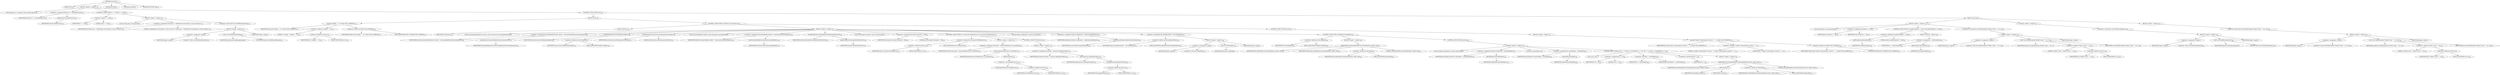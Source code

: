 digraph "execute" {  
"243" [label = <(METHOD,execute)<SUB>230</SUB>> ]
"8" [label = <(PARAM,this)<SUB>230</SUB>> ]
"244" [label = <(BLOCK,&lt;empty&gt;,&lt;empty&gt;)<SUB>231</SUB>> ]
"245" [label = <(LOCAL,Resource r: org.apache.tools.ant.types.Resource)> ]
"246" [label = <(&lt;operator&gt;.assignment,Resource r = this.getResource())<SUB>233</SUB>> ]
"247" [label = <(IDENTIFIER,r,Resource r = this.getResource())<SUB>233</SUB>> ]
"248" [label = <(getResource,this.getResource())<SUB>233</SUB>> ]
"7" [label = <(IDENTIFIER,this,this.getResource())<SUB>233</SUB>> ]
"249" [label = <(CONTROL_STRUCTURE,if (r == null),if (r == null))<SUB>235</SUB>> ]
"250" [label = <(&lt;operator&gt;.equals,r == null)<SUB>235</SUB>> ]
"251" [label = <(IDENTIFIER,r,r == null)<SUB>235</SUB>> ]
"252" [label = <(LITERAL,null,r == null)<SUB>235</SUB>> ]
"253" [label = <(BLOCK,&lt;empty&gt;,&lt;empty&gt;)<SUB>235</SUB>> ]
"254" [label = <(LOCAL,String msg: java.lang.String)> ]
"255" [label = <(&lt;operator&gt;.assignment,String msg = &quot;XmlProperty task requires a source resource&quot;)<SUB>236</SUB>> ]
"256" [label = <(IDENTIFIER,msg,String msg = &quot;XmlProperty task requires a source resource&quot;)<SUB>236</SUB>> ]
"257" [label = <(LITERAL,&quot;XmlProperty task requires a source resource&quot;,String msg = &quot;XmlProperty task requires a source resource&quot;)<SUB>236</SUB>> ]
"258" [label = <(&lt;operator&gt;.throw,throw new BuildException(msg);)<SUB>237</SUB>> ]
"259" [label = <(BLOCK,&lt;empty&gt;,&lt;empty&gt;)<SUB>237</SUB>> ]
"260" [label = <(&lt;operator&gt;.assignment,&lt;empty&gt;)> ]
"261" [label = <(IDENTIFIER,$obj2,&lt;empty&gt;)> ]
"262" [label = <(&lt;operator&gt;.alloc,new BuildException(msg))<SUB>237</SUB>> ]
"263" [label = <(&lt;init&gt;,new BuildException(msg))<SUB>237</SUB>> ]
"264" [label = <(IDENTIFIER,$obj2,new BuildException(msg))> ]
"265" [label = <(IDENTIFIER,msg,new BuildException(msg))<SUB>237</SUB>> ]
"266" [label = <(IDENTIFIER,$obj2,&lt;empty&gt;)> ]
"267" [label = <(CONTROL_STRUCTURE,try,try)<SUB>240</SUB>> ]
"268" [label = <(BLOCK,try,try)<SUB>240</SUB>> ]
"269" [label = <(log,log(&quot;Loading &quot; + src, Project.MSG_VERBOSE))<SUB>241</SUB>> ]
"9" [label = <(IDENTIFIER,this,log(&quot;Loading &quot; + src, Project.MSG_VERBOSE))<SUB>241</SUB>> ]
"270" [label = <(&lt;operator&gt;.addition,&quot;Loading &quot; + src)<SUB>241</SUB>> ]
"271" [label = <(LITERAL,&quot;Loading &quot;,&quot;Loading &quot; + src)<SUB>241</SUB>> ]
"272" [label = <(&lt;operator&gt;.fieldAccess,this.src)<SUB>241</SUB>> ]
"273" [label = <(IDENTIFIER,this,&quot;Loading &quot; + src)<SUB>241</SUB>> ]
"274" [label = <(FIELD_IDENTIFIER,src,src)<SUB>241</SUB>> ]
"275" [label = <(&lt;operator&gt;.fieldAccess,Project.MSG_VERBOSE)<SUB>241</SUB>> ]
"276" [label = <(IDENTIFIER,Project,log(&quot;Loading &quot; + src, Project.MSG_VERBOSE))<SUB>241</SUB>> ]
"277" [label = <(FIELD_IDENTIFIER,MSG_VERBOSE,MSG_VERBOSE)<SUB>241</SUB>> ]
"278" [label = <(CONTROL_STRUCTURE,if (r.isExists()),if (r.isExists()))<SUB>243</SUB>> ]
"279" [label = <(isExists,isExists())<SUB>243</SUB>> ]
"280" [label = <(IDENTIFIER,r,isExists())<SUB>243</SUB>> ]
"281" [label = <(BLOCK,&lt;empty&gt;,&lt;empty&gt;)<SUB>243</SUB>> ]
"282" [label = <(LOCAL,DocumentBuilderFactory factory: javax.xml.parsers.DocumentBuilderFactory)> ]
"283" [label = <(&lt;operator&gt;.assignment,DocumentBuilderFactory factory = DocumentBuilderFactory.newInstance())<SUB>245</SUB>> ]
"284" [label = <(IDENTIFIER,factory,DocumentBuilderFactory factory = DocumentBuilderFactory.newInstance())<SUB>245</SUB>> ]
"285" [label = <(newInstance,DocumentBuilderFactory.newInstance())<SUB>245</SUB>> ]
"286" [label = <(IDENTIFIER,DocumentBuilderFactory,DocumentBuilderFactory.newInstance())<SUB>245</SUB>> ]
"287" [label = <(setValidating,factory.setValidating(validate))<SUB>246</SUB>> ]
"288" [label = <(IDENTIFIER,factory,factory.setValidating(validate))<SUB>246</SUB>> ]
"289" [label = <(&lt;operator&gt;.fieldAccess,this.validate)<SUB>246</SUB>> ]
"290" [label = <(IDENTIFIER,this,factory.setValidating(validate))<SUB>246</SUB>> ]
"291" [label = <(FIELD_IDENTIFIER,validate,validate)<SUB>246</SUB>> ]
"292" [label = <(setNamespaceAware,factory.setNamespaceAware(false))<SUB>247</SUB>> ]
"293" [label = <(IDENTIFIER,factory,factory.setNamespaceAware(false))<SUB>247</SUB>> ]
"294" [label = <(LITERAL,false,factory.setNamespaceAware(false))<SUB>247</SUB>> ]
"295" [label = <(LOCAL,DocumentBuilder builder: javax.xml.parsers.DocumentBuilder)> ]
"296" [label = <(&lt;operator&gt;.assignment,DocumentBuilder builder = factory.newDocumentBuilder())<SUB>248</SUB>> ]
"297" [label = <(IDENTIFIER,builder,DocumentBuilder builder = factory.newDocumentBuilder())<SUB>248</SUB>> ]
"298" [label = <(newDocumentBuilder,factory.newDocumentBuilder())<SUB>248</SUB>> ]
"299" [label = <(IDENTIFIER,factory,factory.newDocumentBuilder())<SUB>248</SUB>> ]
"300" [label = <(setEntityResolver,setEntityResolver(getEntityResolver()))<SUB>249</SUB>> ]
"301" [label = <(IDENTIFIER,builder,setEntityResolver(getEntityResolver()))<SUB>249</SUB>> ]
"302" [label = <(getEntityResolver,this.getEntityResolver())<SUB>249</SUB>> ]
"10" [label = <(IDENTIFIER,this,this.getEntityResolver())<SUB>249</SUB>> ]
"303" [label = <(LOCAL,Document document: org.w3c.dom.Document)> ]
"304" [label = <(&lt;operator&gt;.assignment,Document document = null)<SUB>250</SUB>> ]
"305" [label = <(IDENTIFIER,document,Document document = null)<SUB>250</SUB>> ]
"306" [label = <(LITERAL,null,Document document = null)<SUB>250</SUB>> ]
"307" [label = <(CONTROL_STRUCTURE,if (src instanceof FileResource),if (src instanceof FileResource))<SUB>251</SUB>> ]
"308" [label = <(&lt;operator&gt;.instanceOf,src instanceof FileResource)<SUB>251</SUB>> ]
"309" [label = <(&lt;operator&gt;.fieldAccess,this.src)<SUB>251</SUB>> ]
"310" [label = <(IDENTIFIER,this,src instanceof FileResource)<SUB>251</SUB>> ]
"311" [label = <(FIELD_IDENTIFIER,src,src)<SUB>251</SUB>> ]
"312" [label = <(TYPE_REF,FileResource,FileResource)<SUB>251</SUB>> ]
"313" [label = <(BLOCK,&lt;empty&gt;,&lt;empty&gt;)<SUB>251</SUB>> ]
"314" [label = <(&lt;operator&gt;.assignment,document = parse(((FileResource) src).getFile()))<SUB>252</SUB>> ]
"315" [label = <(IDENTIFIER,document,document = parse(((FileResource) src).getFile()))<SUB>252</SUB>> ]
"316" [label = <(parse,parse(((FileResource) src).getFile()))<SUB>252</SUB>> ]
"317" [label = <(IDENTIFIER,builder,parse(((FileResource) src).getFile()))<SUB>252</SUB>> ]
"318" [label = <(getFile,getFile())<SUB>252</SUB>> ]
"319" [label = <(&lt;operator&gt;.cast,(FileResource) src)<SUB>252</SUB>> ]
"320" [label = <(TYPE_REF,FileResource,FileResource)<SUB>252</SUB>> ]
"321" [label = <(&lt;operator&gt;.fieldAccess,this.src)<SUB>252</SUB>> ]
"322" [label = <(IDENTIFIER,this,(FileResource) src)<SUB>252</SUB>> ]
"323" [label = <(FIELD_IDENTIFIER,src,src)<SUB>252</SUB>> ]
"324" [label = <(CONTROL_STRUCTURE,else,else)<SUB>253</SUB>> ]
"325" [label = <(BLOCK,&lt;empty&gt;,&lt;empty&gt;)<SUB>253</SUB>> ]
"326" [label = <(&lt;operator&gt;.assignment,document = parse(src.getInputStream()))<SUB>254</SUB>> ]
"327" [label = <(IDENTIFIER,document,document = parse(src.getInputStream()))<SUB>254</SUB>> ]
"328" [label = <(parse,parse(src.getInputStream()))<SUB>254</SUB>> ]
"329" [label = <(IDENTIFIER,builder,parse(src.getInputStream()))<SUB>254</SUB>> ]
"330" [label = <(getInputStream,getInputStream())<SUB>254</SUB>> ]
"331" [label = <(&lt;operator&gt;.fieldAccess,this.src)<SUB>254</SUB>> ]
"332" [label = <(IDENTIFIER,this,getInputStream())<SUB>254</SUB>> ]
"333" [label = <(FIELD_IDENTIFIER,src,src)<SUB>254</SUB>> ]
"334" [label = <(LOCAL,Element topElement: org.w3c.dom.Element)> ]
"335" [label = <(&lt;operator&gt;.assignment,Element topElement = getDocumentElement())<SUB>256</SUB>> ]
"336" [label = <(IDENTIFIER,topElement,Element topElement = getDocumentElement())<SUB>256</SUB>> ]
"337" [label = <(getDocumentElement,getDocumentElement())<SUB>256</SUB>> ]
"338" [label = <(IDENTIFIER,document,getDocumentElement())<SUB>256</SUB>> ]
"339" [label = <(&lt;operator&gt;.assignment,this.addedAttributes = new Hashtable())<SUB>262</SUB>> ]
"340" [label = <(&lt;operator&gt;.fieldAccess,this.addedAttributes)<SUB>262</SUB>> ]
"341" [label = <(IDENTIFIER,this,this.addedAttributes = new Hashtable())<SUB>262</SUB>> ]
"342" [label = <(FIELD_IDENTIFIER,addedAttributes,addedAttributes)<SUB>262</SUB>> ]
"343" [label = <(BLOCK,&lt;empty&gt;,&lt;empty&gt;)<SUB>262</SUB>> ]
"344" [label = <(&lt;operator&gt;.assignment,&lt;empty&gt;)> ]
"345" [label = <(IDENTIFIER,$obj3,&lt;empty&gt;)> ]
"346" [label = <(&lt;operator&gt;.alloc,new Hashtable())<SUB>262</SUB>> ]
"347" [label = <(&lt;init&gt;,new Hashtable())<SUB>262</SUB>> ]
"348" [label = <(IDENTIFIER,$obj3,new Hashtable())> ]
"349" [label = <(IDENTIFIER,$obj3,&lt;empty&gt;)> ]
"350" [label = <(CONTROL_STRUCTURE,if (keepRoot),if (keepRoot))<SUB>264</SUB>> ]
"351" [label = <(&lt;operator&gt;.fieldAccess,this.keepRoot)<SUB>264</SUB>> ]
"352" [label = <(IDENTIFIER,this,if (keepRoot))<SUB>264</SUB>> ]
"353" [label = <(FIELD_IDENTIFIER,keepRoot,keepRoot)<SUB>264</SUB>> ]
"354" [label = <(BLOCK,&lt;empty&gt;,&lt;empty&gt;)<SUB>264</SUB>> ]
"355" [label = <(addNodeRecursively,addNodeRecursively(topElement, prefix, null))<SUB>265</SUB>> ]
"11" [label = <(IDENTIFIER,this,addNodeRecursively(topElement, prefix, null))<SUB>265</SUB>> ]
"356" [label = <(IDENTIFIER,topElement,addNodeRecursively(topElement, prefix, null))<SUB>265</SUB>> ]
"357" [label = <(&lt;operator&gt;.fieldAccess,this.prefix)<SUB>265</SUB>> ]
"358" [label = <(IDENTIFIER,this,addNodeRecursively(topElement, prefix, null))<SUB>265</SUB>> ]
"359" [label = <(FIELD_IDENTIFIER,prefix,prefix)<SUB>265</SUB>> ]
"360" [label = <(LITERAL,null,addNodeRecursively(topElement, prefix, null))<SUB>265</SUB>> ]
"361" [label = <(CONTROL_STRUCTURE,else,else)<SUB>266</SUB>> ]
"362" [label = <(BLOCK,&lt;empty&gt;,&lt;empty&gt;)<SUB>266</SUB>> ]
"363" [label = <(LOCAL,NodeList topChildren: org.w3c.dom.NodeList)> ]
"364" [label = <(&lt;operator&gt;.assignment,NodeList topChildren = getChildNodes())<SUB>267</SUB>> ]
"365" [label = <(IDENTIFIER,topChildren,NodeList topChildren = getChildNodes())<SUB>267</SUB>> ]
"366" [label = <(getChildNodes,getChildNodes())<SUB>267</SUB>> ]
"367" [label = <(IDENTIFIER,topElement,getChildNodes())<SUB>267</SUB>> ]
"368" [label = <(LOCAL,int numChildren: int)> ]
"369" [label = <(&lt;operator&gt;.assignment,int numChildren = getLength())<SUB>268</SUB>> ]
"370" [label = <(IDENTIFIER,numChildren,int numChildren = getLength())<SUB>268</SUB>> ]
"371" [label = <(getLength,getLength())<SUB>268</SUB>> ]
"372" [label = <(IDENTIFIER,topChildren,getLength())<SUB>268</SUB>> ]
"373" [label = <(CONTROL_STRUCTURE,for (int i = 0; Some(i &lt; numChildren); i++),for (int i = 0; Some(i &lt; numChildren); i++))<SUB>269</SUB>> ]
"374" [label = <(LOCAL,int i: int)> ]
"375" [label = <(&lt;operator&gt;.assignment,int i = 0)<SUB>269</SUB>> ]
"376" [label = <(IDENTIFIER,i,int i = 0)<SUB>269</SUB>> ]
"377" [label = <(LITERAL,0,int i = 0)<SUB>269</SUB>> ]
"378" [label = <(&lt;operator&gt;.lessThan,i &lt; numChildren)<SUB>269</SUB>> ]
"379" [label = <(IDENTIFIER,i,i &lt; numChildren)<SUB>269</SUB>> ]
"380" [label = <(IDENTIFIER,numChildren,i &lt; numChildren)<SUB>269</SUB>> ]
"381" [label = <(&lt;operator&gt;.postIncrement,i++)<SUB>269</SUB>> ]
"382" [label = <(IDENTIFIER,i,i++)<SUB>269</SUB>> ]
"383" [label = <(BLOCK,&lt;empty&gt;,&lt;empty&gt;)<SUB>269</SUB>> ]
"384" [label = <(addNodeRecursively,addNodeRecursively(topChildren.item(i), prefix, null))<SUB>270</SUB>> ]
"12" [label = <(IDENTIFIER,this,addNodeRecursively(topChildren.item(i), prefix, null))<SUB>270</SUB>> ]
"385" [label = <(item,item(i))<SUB>270</SUB>> ]
"386" [label = <(IDENTIFIER,topChildren,item(i))<SUB>270</SUB>> ]
"387" [label = <(IDENTIFIER,i,item(i))<SUB>270</SUB>> ]
"388" [label = <(&lt;operator&gt;.fieldAccess,this.prefix)<SUB>270</SUB>> ]
"389" [label = <(IDENTIFIER,this,addNodeRecursively(topChildren.item(i), prefix, null))<SUB>270</SUB>> ]
"390" [label = <(FIELD_IDENTIFIER,prefix,prefix)<SUB>270</SUB>> ]
"391" [label = <(LITERAL,null,addNodeRecursively(topChildren.item(i), prefix, null))<SUB>270</SUB>> ]
"392" [label = <(CONTROL_STRUCTURE,else,else)<SUB>274</SUB>> ]
"393" [label = <(BLOCK,&lt;empty&gt;,&lt;empty&gt;)<SUB>274</SUB>> ]
"394" [label = <(log,log(&quot;Unable to find property resource: &quot; + r, Project.MSG_VERBOSE))<SUB>275</SUB>> ]
"13" [label = <(IDENTIFIER,this,log(&quot;Unable to find property resource: &quot; + r, Project.MSG_VERBOSE))<SUB>275</SUB>> ]
"395" [label = <(&lt;operator&gt;.addition,&quot;Unable to find property resource: &quot; + r)<SUB>275</SUB>> ]
"396" [label = <(LITERAL,&quot;Unable to find property resource: &quot;,&quot;Unable to find property resource: &quot; + r)<SUB>275</SUB>> ]
"397" [label = <(IDENTIFIER,r,&quot;Unable to find property resource: &quot; + r)<SUB>275</SUB>> ]
"398" [label = <(&lt;operator&gt;.fieldAccess,Project.MSG_VERBOSE)<SUB>276</SUB>> ]
"399" [label = <(IDENTIFIER,Project,log(&quot;Unable to find property resource: &quot; + r, Project.MSG_VERBOSE))<SUB>276</SUB>> ]
"400" [label = <(FIELD_IDENTIFIER,MSG_VERBOSE,MSG_VERBOSE)<SUB>276</SUB>> ]
"401" [label = <(BLOCK,catch,catch)> ]
"402" [label = <(BLOCK,&lt;empty&gt;,&lt;empty&gt;)<SUB>279</SUB>> ]
"403" [label = <(LOCAL,Exception x: java.lang.Exception)> ]
"404" [label = <(&lt;operator&gt;.assignment,Exception x = sxe)<SUB>281</SUB>> ]
"405" [label = <(IDENTIFIER,x,Exception x = sxe)<SUB>281</SUB>> ]
"406" [label = <(IDENTIFIER,sxe,Exception x = sxe)<SUB>281</SUB>> ]
"407" [label = <(CONTROL_STRUCTURE,if (sxe.getException() != null),if (sxe.getException() != null))<SUB>282</SUB>> ]
"408" [label = <(&lt;operator&gt;.notEquals,sxe.getException() != null)<SUB>282</SUB>> ]
"409" [label = <(getException,getException())<SUB>282</SUB>> ]
"410" [label = <(IDENTIFIER,sxe,getException())<SUB>282</SUB>> ]
"411" [label = <(LITERAL,null,sxe.getException() != null)<SUB>282</SUB>> ]
"412" [label = <(BLOCK,&lt;empty&gt;,&lt;empty&gt;)<SUB>282</SUB>> ]
"413" [label = <(&lt;operator&gt;.assignment,x = getException())<SUB>283</SUB>> ]
"414" [label = <(IDENTIFIER,x,x = getException())<SUB>283</SUB>> ]
"415" [label = <(getException,getException())<SUB>283</SUB>> ]
"416" [label = <(IDENTIFIER,sxe,getException())<SUB>283</SUB>> ]
"417" [label = <(&lt;operator&gt;.throw,throw new BuildException(&quot;Failed to load &quot; + src, x);)<SUB>285</SUB>> ]
"418" [label = <(BLOCK,&lt;empty&gt;,&lt;empty&gt;)<SUB>285</SUB>> ]
"419" [label = <(&lt;operator&gt;.assignment,&lt;empty&gt;)> ]
"420" [label = <(IDENTIFIER,$obj4,&lt;empty&gt;)> ]
"421" [label = <(&lt;operator&gt;.alloc,new BuildException(&quot;Failed to load &quot; + src, x))<SUB>285</SUB>> ]
"422" [label = <(&lt;init&gt;,new BuildException(&quot;Failed to load &quot; + src, x))<SUB>285</SUB>> ]
"423" [label = <(IDENTIFIER,$obj4,new BuildException(&quot;Failed to load &quot; + src, x))> ]
"424" [label = <(&lt;operator&gt;.addition,&quot;Failed to load &quot; + src)<SUB>285</SUB>> ]
"425" [label = <(LITERAL,&quot;Failed to load &quot;,&quot;Failed to load &quot; + src)<SUB>285</SUB>> ]
"426" [label = <(&lt;operator&gt;.fieldAccess,this.src)<SUB>285</SUB>> ]
"427" [label = <(IDENTIFIER,this,&quot;Failed to load &quot; + src)<SUB>285</SUB>> ]
"428" [label = <(FIELD_IDENTIFIER,src,src)<SUB>285</SUB>> ]
"429" [label = <(IDENTIFIER,x,new BuildException(&quot;Failed to load &quot; + src, x))<SUB>285</SUB>> ]
"430" [label = <(IDENTIFIER,$obj4,&lt;empty&gt;)> ]
"431" [label = <(BLOCK,&lt;empty&gt;,&lt;empty&gt;)<SUB>287</SUB>> ]
"432" [label = <(&lt;operator&gt;.throw,throw new BuildException(pce);)<SUB>289</SUB>> ]
"433" [label = <(BLOCK,&lt;empty&gt;,&lt;empty&gt;)<SUB>289</SUB>> ]
"434" [label = <(&lt;operator&gt;.assignment,&lt;empty&gt;)> ]
"435" [label = <(IDENTIFIER,$obj5,&lt;empty&gt;)> ]
"436" [label = <(&lt;operator&gt;.alloc,new BuildException(pce))<SUB>289</SUB>> ]
"437" [label = <(&lt;init&gt;,new BuildException(pce))<SUB>289</SUB>> ]
"438" [label = <(IDENTIFIER,$obj5,new BuildException(pce))> ]
"439" [label = <(IDENTIFIER,pce,new BuildException(pce))<SUB>289</SUB>> ]
"440" [label = <(IDENTIFIER,$obj5,&lt;empty&gt;)> ]
"441" [label = <(BLOCK,&lt;empty&gt;,&lt;empty&gt;)<SUB>290</SUB>> ]
"442" [label = <(&lt;operator&gt;.throw,throw new BuildException(&quot;Failed to load &quot; + src, ioe);)<SUB>292</SUB>> ]
"443" [label = <(BLOCK,&lt;empty&gt;,&lt;empty&gt;)<SUB>292</SUB>> ]
"444" [label = <(&lt;operator&gt;.assignment,&lt;empty&gt;)> ]
"445" [label = <(IDENTIFIER,$obj6,&lt;empty&gt;)> ]
"446" [label = <(&lt;operator&gt;.alloc,new BuildException(&quot;Failed to load &quot; + src, ioe))<SUB>292</SUB>> ]
"447" [label = <(&lt;init&gt;,new BuildException(&quot;Failed to load &quot; + src, ioe))<SUB>292</SUB>> ]
"448" [label = <(IDENTIFIER,$obj6,new BuildException(&quot;Failed to load &quot; + src, ioe))> ]
"449" [label = <(&lt;operator&gt;.addition,&quot;Failed to load &quot; + src)<SUB>292</SUB>> ]
"450" [label = <(LITERAL,&quot;Failed to load &quot;,&quot;Failed to load &quot; + src)<SUB>292</SUB>> ]
"451" [label = <(&lt;operator&gt;.fieldAccess,this.src)<SUB>292</SUB>> ]
"452" [label = <(IDENTIFIER,this,&quot;Failed to load &quot; + src)<SUB>292</SUB>> ]
"453" [label = <(FIELD_IDENTIFIER,src,src)<SUB>292</SUB>> ]
"454" [label = <(IDENTIFIER,ioe,new BuildException(&quot;Failed to load &quot; + src, ioe))<SUB>292</SUB>> ]
"455" [label = <(IDENTIFIER,$obj6,&lt;empty&gt;)> ]
"456" [label = <(MODIFIER,PUBLIC)> ]
"457" [label = <(MODIFIER,VIRTUAL)> ]
"458" [label = <(METHOD_RETURN,void)<SUB>230</SUB>> ]
  "243" -> "8" 
  "243" -> "244" 
  "243" -> "456" 
  "243" -> "457" 
  "243" -> "458" 
  "244" -> "245" 
  "244" -> "246" 
  "244" -> "249" 
  "244" -> "267" 
  "246" -> "247" 
  "246" -> "248" 
  "248" -> "7" 
  "249" -> "250" 
  "249" -> "253" 
  "250" -> "251" 
  "250" -> "252" 
  "253" -> "254" 
  "253" -> "255" 
  "253" -> "258" 
  "255" -> "256" 
  "255" -> "257" 
  "258" -> "259" 
  "259" -> "260" 
  "259" -> "263" 
  "259" -> "266" 
  "260" -> "261" 
  "260" -> "262" 
  "263" -> "264" 
  "263" -> "265" 
  "267" -> "268" 
  "267" -> "401" 
  "268" -> "269" 
  "268" -> "278" 
  "269" -> "9" 
  "269" -> "270" 
  "269" -> "275" 
  "270" -> "271" 
  "270" -> "272" 
  "272" -> "273" 
  "272" -> "274" 
  "275" -> "276" 
  "275" -> "277" 
  "278" -> "279" 
  "278" -> "281" 
  "278" -> "392" 
  "279" -> "280" 
  "281" -> "282" 
  "281" -> "283" 
  "281" -> "287" 
  "281" -> "292" 
  "281" -> "295" 
  "281" -> "296" 
  "281" -> "300" 
  "281" -> "303" 
  "281" -> "304" 
  "281" -> "307" 
  "281" -> "334" 
  "281" -> "335" 
  "281" -> "339" 
  "281" -> "350" 
  "283" -> "284" 
  "283" -> "285" 
  "285" -> "286" 
  "287" -> "288" 
  "287" -> "289" 
  "289" -> "290" 
  "289" -> "291" 
  "292" -> "293" 
  "292" -> "294" 
  "296" -> "297" 
  "296" -> "298" 
  "298" -> "299" 
  "300" -> "301" 
  "300" -> "302" 
  "302" -> "10" 
  "304" -> "305" 
  "304" -> "306" 
  "307" -> "308" 
  "307" -> "313" 
  "307" -> "324" 
  "308" -> "309" 
  "308" -> "312" 
  "309" -> "310" 
  "309" -> "311" 
  "313" -> "314" 
  "314" -> "315" 
  "314" -> "316" 
  "316" -> "317" 
  "316" -> "318" 
  "318" -> "319" 
  "319" -> "320" 
  "319" -> "321" 
  "321" -> "322" 
  "321" -> "323" 
  "324" -> "325" 
  "325" -> "326" 
  "326" -> "327" 
  "326" -> "328" 
  "328" -> "329" 
  "328" -> "330" 
  "330" -> "331" 
  "331" -> "332" 
  "331" -> "333" 
  "335" -> "336" 
  "335" -> "337" 
  "337" -> "338" 
  "339" -> "340" 
  "339" -> "343" 
  "340" -> "341" 
  "340" -> "342" 
  "343" -> "344" 
  "343" -> "347" 
  "343" -> "349" 
  "344" -> "345" 
  "344" -> "346" 
  "347" -> "348" 
  "350" -> "351" 
  "350" -> "354" 
  "350" -> "361" 
  "351" -> "352" 
  "351" -> "353" 
  "354" -> "355" 
  "355" -> "11" 
  "355" -> "356" 
  "355" -> "357" 
  "355" -> "360" 
  "357" -> "358" 
  "357" -> "359" 
  "361" -> "362" 
  "362" -> "363" 
  "362" -> "364" 
  "362" -> "368" 
  "362" -> "369" 
  "362" -> "373" 
  "364" -> "365" 
  "364" -> "366" 
  "366" -> "367" 
  "369" -> "370" 
  "369" -> "371" 
  "371" -> "372" 
  "373" -> "374" 
  "373" -> "375" 
  "373" -> "378" 
  "373" -> "381" 
  "373" -> "383" 
  "375" -> "376" 
  "375" -> "377" 
  "378" -> "379" 
  "378" -> "380" 
  "381" -> "382" 
  "383" -> "384" 
  "384" -> "12" 
  "384" -> "385" 
  "384" -> "388" 
  "384" -> "391" 
  "385" -> "386" 
  "385" -> "387" 
  "388" -> "389" 
  "388" -> "390" 
  "392" -> "393" 
  "393" -> "394" 
  "394" -> "13" 
  "394" -> "395" 
  "394" -> "398" 
  "395" -> "396" 
  "395" -> "397" 
  "398" -> "399" 
  "398" -> "400" 
  "401" -> "402" 
  "401" -> "431" 
  "401" -> "441" 
  "402" -> "403" 
  "402" -> "404" 
  "402" -> "407" 
  "402" -> "417" 
  "404" -> "405" 
  "404" -> "406" 
  "407" -> "408" 
  "407" -> "412" 
  "408" -> "409" 
  "408" -> "411" 
  "409" -> "410" 
  "412" -> "413" 
  "413" -> "414" 
  "413" -> "415" 
  "415" -> "416" 
  "417" -> "418" 
  "418" -> "419" 
  "418" -> "422" 
  "418" -> "430" 
  "419" -> "420" 
  "419" -> "421" 
  "422" -> "423" 
  "422" -> "424" 
  "422" -> "429" 
  "424" -> "425" 
  "424" -> "426" 
  "426" -> "427" 
  "426" -> "428" 
  "431" -> "432" 
  "432" -> "433" 
  "433" -> "434" 
  "433" -> "437" 
  "433" -> "440" 
  "434" -> "435" 
  "434" -> "436" 
  "437" -> "438" 
  "437" -> "439" 
  "441" -> "442" 
  "442" -> "443" 
  "443" -> "444" 
  "443" -> "447" 
  "443" -> "455" 
  "444" -> "445" 
  "444" -> "446" 
  "447" -> "448" 
  "447" -> "449" 
  "447" -> "454" 
  "449" -> "450" 
  "449" -> "451" 
  "451" -> "452" 
  "451" -> "453" 
}
